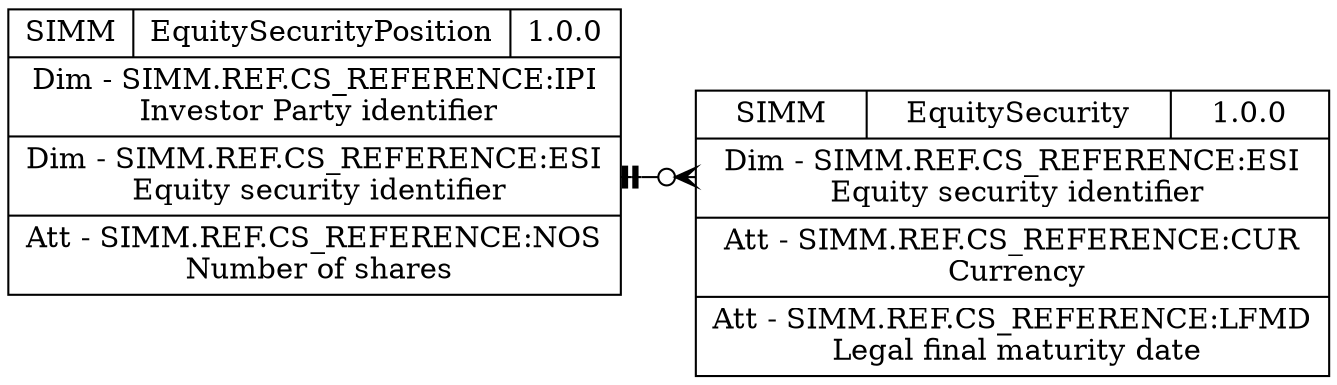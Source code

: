 digraph DependecyMap { rankdir=LR;
  
  
			
			"SIMM:EquitySecurity(1.0.0)"
			[shape=record,
				URL="https://registry.sdmx.org/ws/public/sdmxapi/rest/datastructure/SIMM/EquitySecurity/1.0.0",
				target=_blank,
				label="
					{SIMM|EquitySecurity|1.0.0}
					
		|{
			<ESI> 
			Dim - 
			SIMM.REF.CS_REFERENCE:ESI
			\n
          Equity security identifier
          
            
          
        
		}
	
		|{
			<CUR> 
			Att - 
			SIMM.REF.CS_REFERENCE:CUR
			\n
          Currency
          
            
              
            
          
        
		}
	
		|{
			<LFMD> 
			Att - 
			SIMM.REF.CS_REFERENCE:LFMD
			\n
          Legal final maturity date
          
            
          
        
		}
	
				",
			];
		
			
			"SIMM:EquitySecurityPosition(1.0.0)"
			[shape=record,
				URL="https://registry.sdmx.org/ws/public/sdmxapi/rest/datastructure/SIMM/EquitySecurityPosition/1.0.0",
				target=_blank,
				label="
					{SIMM|EquitySecurityPosition|1.0.0}
					
		|{
			<IPI> 
			Dim - 
			SIMM.REF.CS_REFERENCE:IPI
			\n
          Investor Party identifier
          
            
          
        
		}
	
		|{
			<ESI> 
			Dim - 
			SIMM.REF.CS_REFERENCE:ESI
			\n
          Equity security identifier
          
            
          
        
		}
	
		|{
			<NOS> 
			Att - 
			SIMM.REF.CS_REFERENCE:NOS
			\n
          Number of shares
          
            
          
        
		}
	
				",
			];
		
			"SIMM:EquitySecurityPosition(1.0.0)":ESI
			->
			"SIMM:EquitySecurity(1.0.0)":ESI
			
			
			[dir="both" arrowhead="crowodot", arrowtail="teetee"]
		}